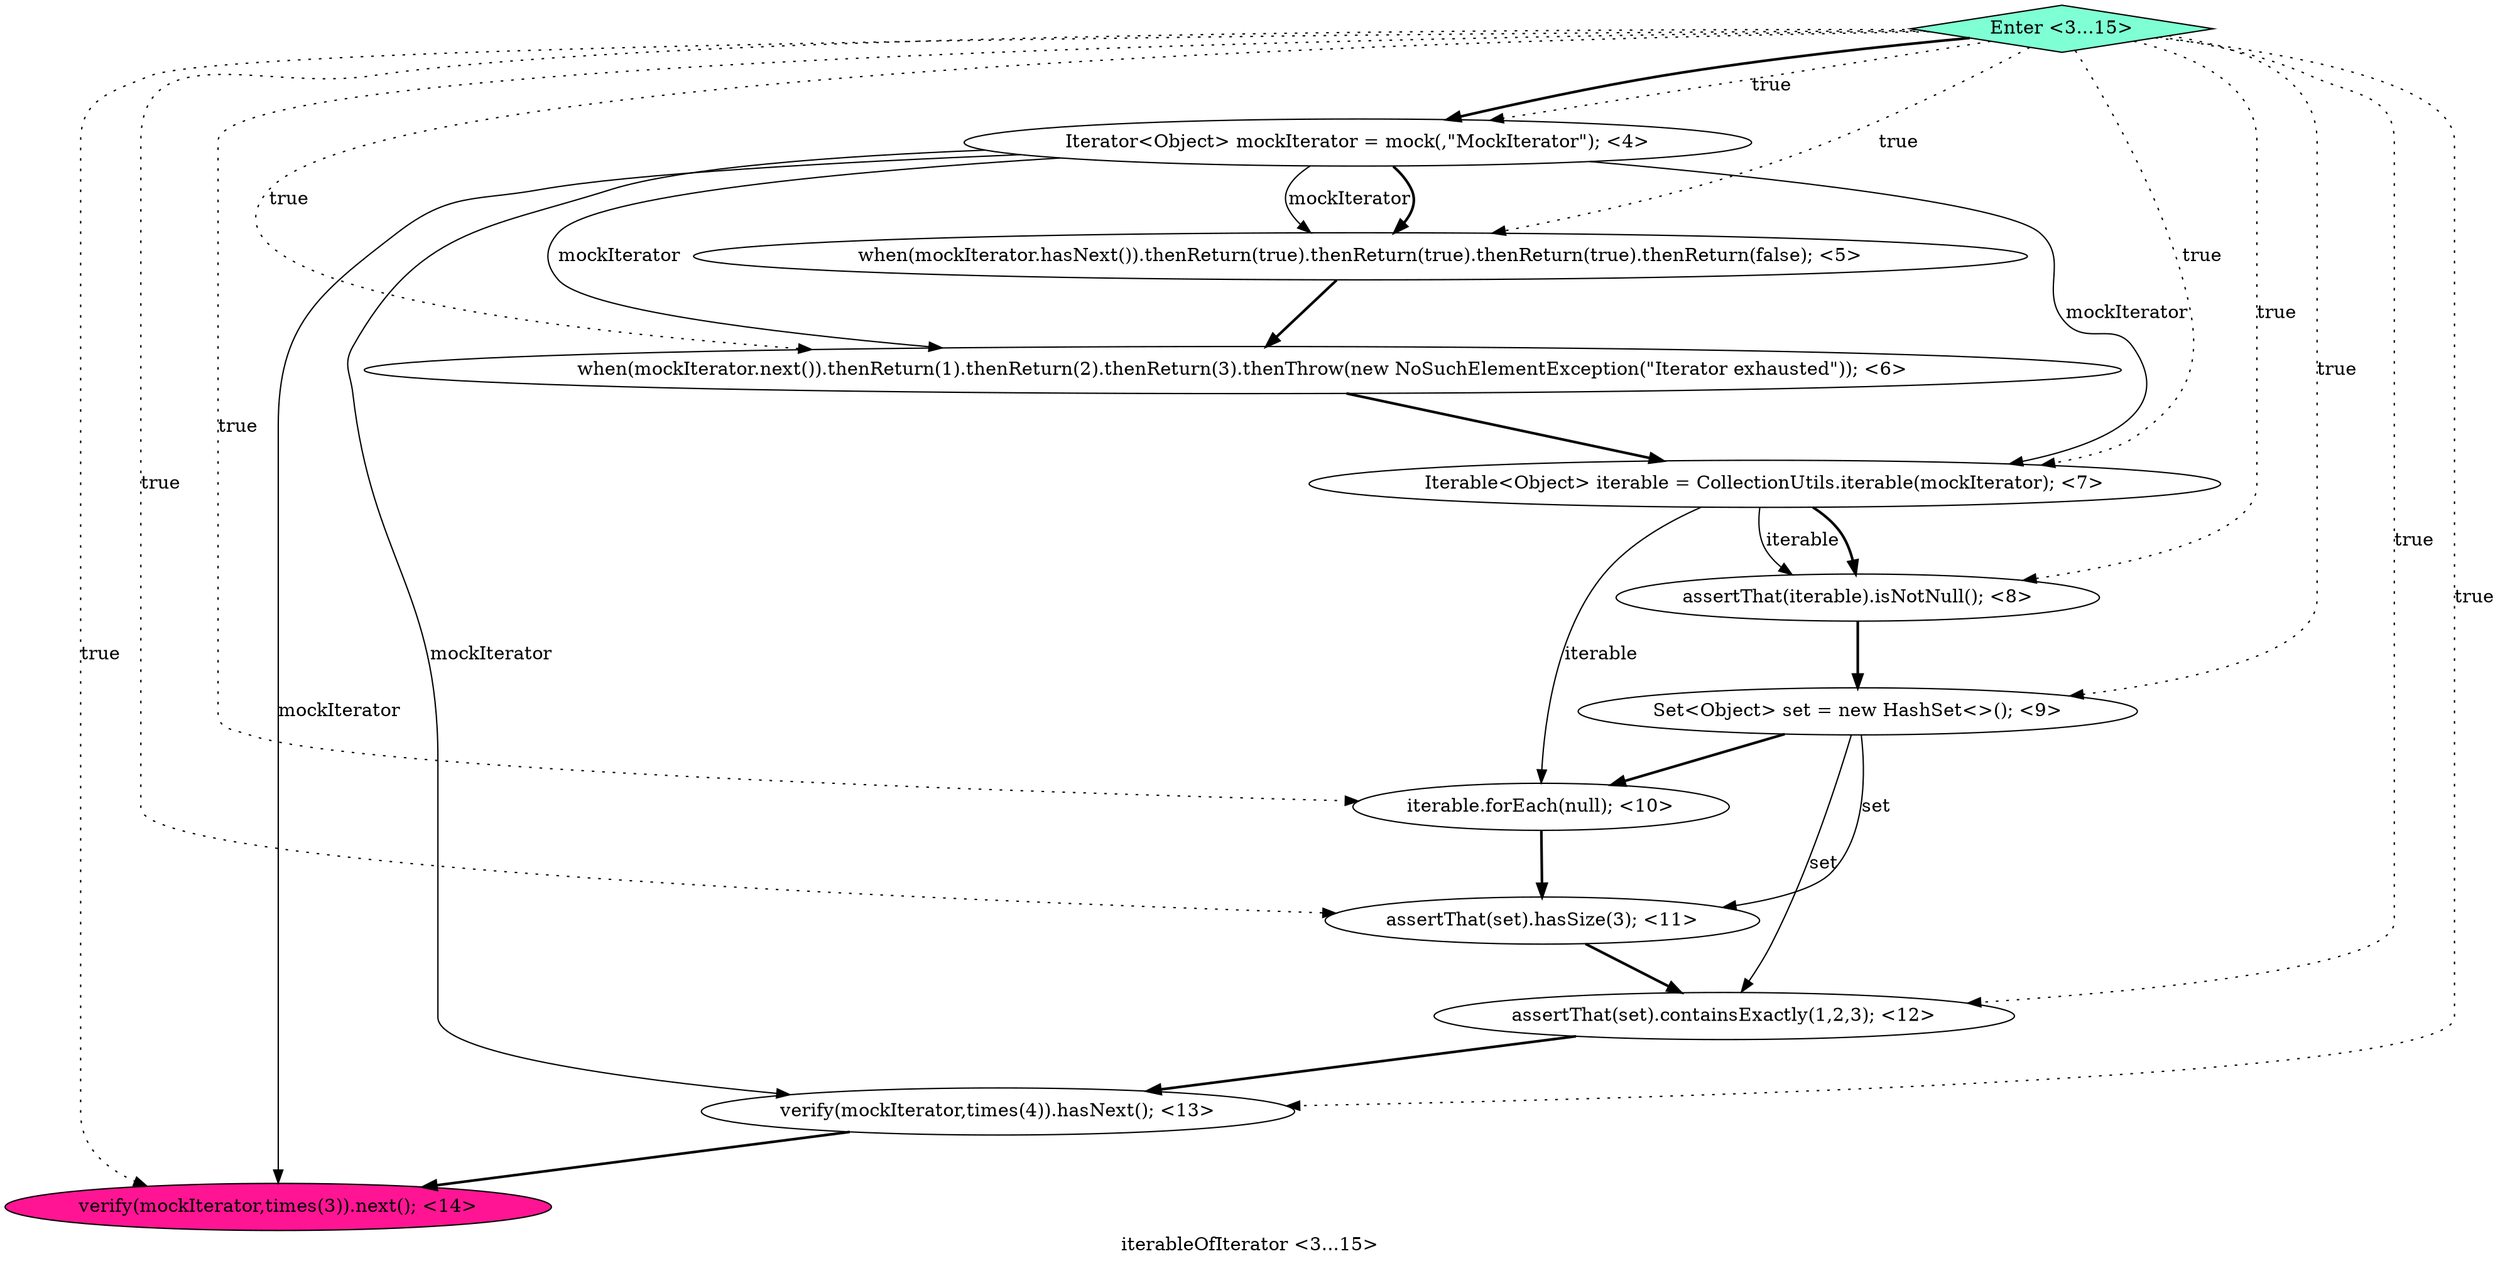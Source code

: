 digraph PDG {
label = "iterableOfIterator <3...15>";
0.6 [style = filled, label = "iterable.forEach(null); <10>", fillcolor = white, shape = ellipse];
0.2 [style = filled, label = "when(mockIterator.next()).thenReturn(1).thenReturn(2).thenReturn(3).thenThrow(new NoSuchElementException(\"Iterator exhausted\")); <6>", fillcolor = white, shape = ellipse];
0.7 [style = filled, label = "assertThat(set).hasSize(3); <11>", fillcolor = white, shape = ellipse];
0.10 [style = filled, label = "verify(mockIterator,times(3)).next(); <14>", fillcolor = deeppink, shape = ellipse];
0.8 [style = filled, label = "assertThat(set).containsExactly(1,2,3); <12>", fillcolor = white, shape = ellipse];
0.11 [style = filled, label = "Enter <3...15>", fillcolor = aquamarine, shape = diamond];
0.1 [style = filled, label = "when(mockIterator.hasNext()).thenReturn(true).thenReturn(true).thenReturn(true).thenReturn(false); <5>", fillcolor = white, shape = ellipse];
0.4 [style = filled, label = "assertThat(iterable).isNotNull(); <8>", fillcolor = white, shape = ellipse];
0.3 [style = filled, label = "Iterable<Object> iterable = CollectionUtils.iterable(mockIterator); <7>", fillcolor = white, shape = ellipse];
0.5 [style = filled, label = "Set<Object> set = new HashSet<>(); <9>", fillcolor = white, shape = ellipse];
0.0 [style = filled, label = "Iterator<Object> mockIterator = mock(,\"MockIterator\"); <4>", fillcolor = white, shape = ellipse];
0.9 [style = filled, label = "verify(mockIterator,times(4)).hasNext(); <13>", fillcolor = white, shape = ellipse];
0.0 -> 0.1 [style = solid, label="mockIterator"];
0.0 -> 0.1 [style = bold, label=""];
0.0 -> 0.2 [style = solid, label="mockIterator"];
0.0 -> 0.3 [style = solid, label="mockIterator"];
0.0 -> 0.9 [style = solid, label="mockIterator"];
0.0 -> 0.10 [style = solid, label="mockIterator"];
0.1 -> 0.2 [style = bold, label=""];
0.2 -> 0.3 [style = bold, label=""];
0.3 -> 0.4 [style = solid, label="iterable"];
0.3 -> 0.4 [style = bold, label=""];
0.3 -> 0.6 [style = solid, label="iterable"];
0.4 -> 0.5 [style = bold, label=""];
0.5 -> 0.6 [style = bold, label=""];
0.5 -> 0.7 [style = solid, label="set"];
0.5 -> 0.8 [style = solid, label="set"];
0.6 -> 0.7 [style = bold, label=""];
0.7 -> 0.8 [style = bold, label=""];
0.8 -> 0.9 [style = bold, label=""];
0.9 -> 0.10 [style = bold, label=""];
0.11 -> 0.0 [style = dotted, label="true"];
0.11 -> 0.0 [style = bold, label=""];
0.11 -> 0.1 [style = dotted, label="true"];
0.11 -> 0.2 [style = dotted, label="true"];
0.11 -> 0.3 [style = dotted, label="true"];
0.11 -> 0.4 [style = dotted, label="true"];
0.11 -> 0.5 [style = dotted, label="true"];
0.11 -> 0.6 [style = dotted, label="true"];
0.11 -> 0.7 [style = dotted, label="true"];
0.11 -> 0.8 [style = dotted, label="true"];
0.11 -> 0.9 [style = dotted, label="true"];
0.11 -> 0.10 [style = dotted, label="true"];
}
